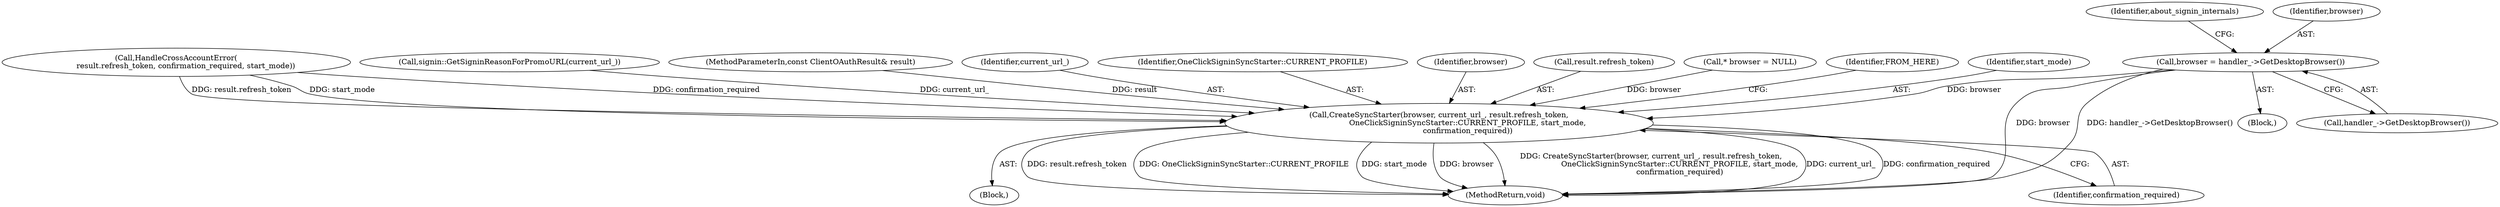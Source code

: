 digraph "0_Chrome_282f53ffdc3b1902da86f6a0791af736837efbf8_8@pointer" {
"1000117" [label="(Call,browser = handler_->GetDesktopBrowser())"];
"1000306" [label="(Call,CreateSyncStarter(browser, current_url_, result.refresh_token,\n                        OneClickSigninSyncStarter::CURRENT_PROFILE, start_mode,\n                        confirmation_required))"];
"1000297" [label="(Call,HandleCrossAccountError(\n        result.refresh_token, confirmation_required, start_mode))"];
"1000141" [label="(Call,signin::GetSigninReasonForPromoURL(current_url_))"];
"1000122" [label="(Identifier,about_signin_internals)"];
"1000117" [label="(Call,browser = handler_->GetDesktopBrowser())"];
"1000101" [label="(MethodParameterIn,const ClientOAuthResult& result)"];
"1000116" [label="(Block,)"];
"1000305" [label="(Block,)"];
"1000318" [label="(MethodReturn,void)"];
"1000119" [label="(Call,handler_->GetDesktopBrowser())"];
"1000314" [label="(Identifier,confirmation_required)"];
"1000308" [label="(Identifier,current_url_)"];
"1000312" [label="(Identifier,OneClickSigninSyncStarter::CURRENT_PROFILE)"];
"1000307" [label="(Identifier,browser)"];
"1000306" [label="(Call,CreateSyncStarter(browser, current_url_, result.refresh_token,\n                        OneClickSigninSyncStarter::CURRENT_PROFILE, start_mode,\n                        confirmation_required))"];
"1000309" [label="(Call,result.refresh_token)"];
"1000111" [label="(Call,* browser = NULL)"];
"1000316" [label="(Identifier,FROM_HERE)"];
"1000313" [label="(Identifier,start_mode)"];
"1000118" [label="(Identifier,browser)"];
"1000117" -> "1000116"  [label="AST: "];
"1000117" -> "1000119"  [label="CFG: "];
"1000118" -> "1000117"  [label="AST: "];
"1000119" -> "1000117"  [label="AST: "];
"1000122" -> "1000117"  [label="CFG: "];
"1000117" -> "1000318"  [label="DDG: browser"];
"1000117" -> "1000318"  [label="DDG: handler_->GetDesktopBrowser()"];
"1000117" -> "1000306"  [label="DDG: browser"];
"1000306" -> "1000305"  [label="AST: "];
"1000306" -> "1000314"  [label="CFG: "];
"1000307" -> "1000306"  [label="AST: "];
"1000308" -> "1000306"  [label="AST: "];
"1000309" -> "1000306"  [label="AST: "];
"1000312" -> "1000306"  [label="AST: "];
"1000313" -> "1000306"  [label="AST: "];
"1000314" -> "1000306"  [label="AST: "];
"1000316" -> "1000306"  [label="CFG: "];
"1000306" -> "1000318"  [label="DDG: result.refresh_token"];
"1000306" -> "1000318"  [label="DDG: OneClickSigninSyncStarter::CURRENT_PROFILE"];
"1000306" -> "1000318"  [label="DDG: start_mode"];
"1000306" -> "1000318"  [label="DDG: browser"];
"1000306" -> "1000318"  [label="DDG: CreateSyncStarter(browser, current_url_, result.refresh_token,\n                        OneClickSigninSyncStarter::CURRENT_PROFILE, start_mode,\n                        confirmation_required)"];
"1000306" -> "1000318"  [label="DDG: current_url_"];
"1000306" -> "1000318"  [label="DDG: confirmation_required"];
"1000111" -> "1000306"  [label="DDG: browser"];
"1000141" -> "1000306"  [label="DDG: current_url_"];
"1000297" -> "1000306"  [label="DDG: result.refresh_token"];
"1000297" -> "1000306"  [label="DDG: start_mode"];
"1000297" -> "1000306"  [label="DDG: confirmation_required"];
"1000101" -> "1000306"  [label="DDG: result"];
}

